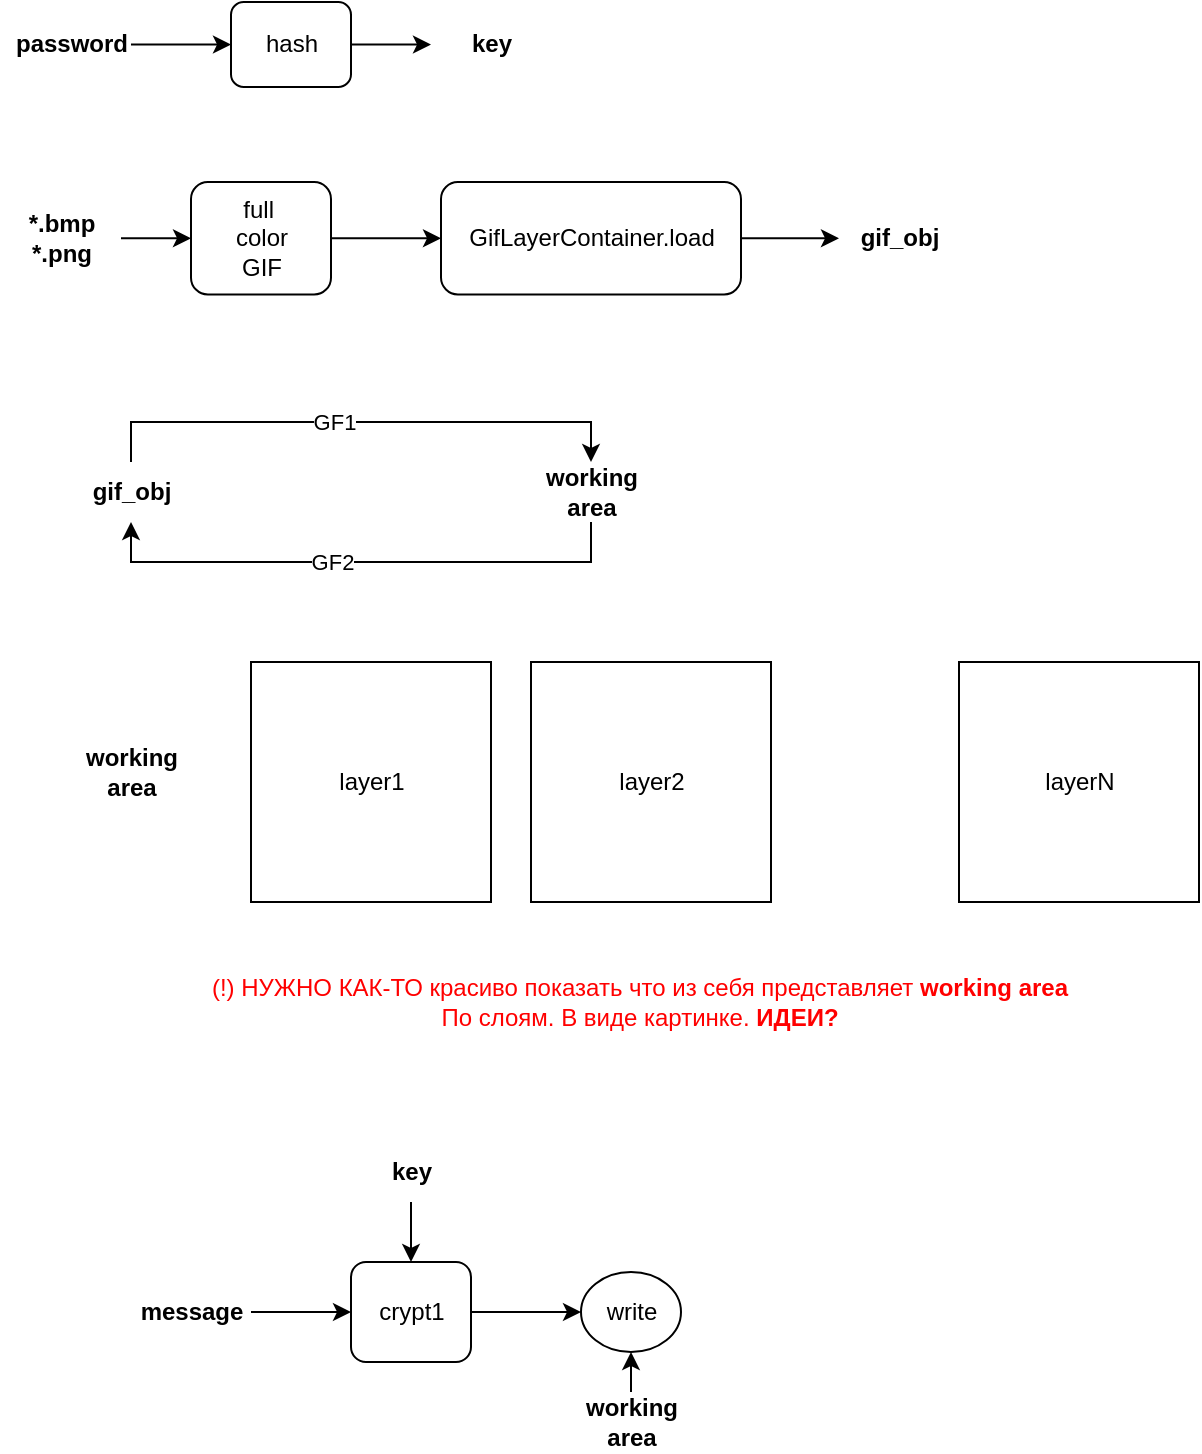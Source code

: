 <mxfile version="20.8.11" type="device"><diagram id="nro5z4aKi7qmaO7zbdLj" name="Страница 1"><mxGraphModel dx="1216" dy="1872" grid="1" gridSize="10" guides="1" tooltips="1" connect="1" arrows="1" fold="1" page="1" pageScale="1" pageWidth="827" pageHeight="1169" math="0" shadow="0"><root><mxCell id="0"/><mxCell id="1" parent="0"/><mxCell id="8dsCAJ_ZrXPzzL_X1l7p-7" style="edgeStyle=orthogonalEdgeStyle;rounded=0;orthogonalLoop=1;jettySize=auto;html=1;exitX=1;exitY=0.5;exitDx=0;exitDy=0;" parent="1" source="8dsCAJ_ZrXPzzL_X1l7p-1" edge="1"><mxGeometry relative="1" as="geometry"><mxPoint x="315.5" y="-258.75" as="targetPoint"/></mxGeometry></mxCell><mxCell id="8dsCAJ_ZrXPzzL_X1l7p-1" value="hash" style="rounded=1;whiteSpace=wrap;html=1;" parent="1" vertex="1"><mxGeometry x="215.5" y="-280" width="60" height="42.5" as="geometry"/></mxCell><mxCell id="8dsCAJ_ZrXPzzL_X1l7p-4" style="edgeStyle=orthogonalEdgeStyle;rounded=0;orthogonalLoop=1;jettySize=auto;html=1;exitX=1;exitY=0.5;exitDx=0;exitDy=0;" parent="1" source="8dsCAJ_ZrXPzzL_X1l7p-3" target="8dsCAJ_ZrXPzzL_X1l7p-1" edge="1"><mxGeometry relative="1" as="geometry"/></mxCell><mxCell id="8dsCAJ_ZrXPzzL_X1l7p-3" value="&lt;b&gt;password&lt;/b&gt;" style="text;html=1;strokeColor=none;fillColor=none;align=center;verticalAlign=middle;whiteSpace=wrap;rounded=0;" parent="1" vertex="1"><mxGeometry x="105.5" y="-273.75" width="60" height="30" as="geometry"/></mxCell><mxCell id="8dsCAJ_ZrXPzzL_X1l7p-9" value="&lt;b&gt;key&lt;/b&gt;" style="text;html=1;strokeColor=none;fillColor=none;align=center;verticalAlign=middle;whiteSpace=wrap;rounded=0;" parent="1" vertex="1"><mxGeometry x="315.5" y="-273.75" width="60" height="30" as="geometry"/></mxCell><mxCell id="8j-oBFf1KoAUEDUXhwGF-3" style="edgeStyle=orthogonalEdgeStyle;rounded=0;orthogonalLoop=1;jettySize=auto;html=1;exitX=1;exitY=0.5;exitDx=0;exitDy=0;entryX=0;entryY=0.5;entryDx=0;entryDy=0;" edge="1" parent="1" source="8j-oBFf1KoAUEDUXhwGF-1" target="8j-oBFf1KoAUEDUXhwGF-2"><mxGeometry relative="1" as="geometry"/></mxCell><mxCell id="8j-oBFf1KoAUEDUXhwGF-1" value="&lt;b&gt;*.bmp&lt;br&gt;*.png&lt;br&gt;&lt;/b&gt;" style="text;html=1;strokeColor=none;fillColor=none;align=center;verticalAlign=middle;whiteSpace=wrap;rounded=0;" vertex="1" parent="1"><mxGeometry x="100.5" y="-176.87" width="60" height="30" as="geometry"/></mxCell><mxCell id="8j-oBFf1KoAUEDUXhwGF-2" value="full&amp;nbsp;&lt;br&gt;color&lt;br&gt;GIF" style="rounded=1;whiteSpace=wrap;html=1;" vertex="1" parent="1"><mxGeometry x="195.5" y="-189.99" width="70" height="56.25" as="geometry"/></mxCell><mxCell id="8j-oBFf1KoAUEDUXhwGF-4" style="edgeStyle=orthogonalEdgeStyle;rounded=0;orthogonalLoop=1;jettySize=auto;html=1;exitX=1;exitY=0.5;exitDx=0;exitDy=0;" edge="1" parent="1" source="8j-oBFf1KoAUEDUXhwGF-2"><mxGeometry relative="1" as="geometry"><mxPoint x="325.5" y="-162.37" as="sourcePoint"/><mxPoint x="320.5" y="-161.87" as="targetPoint"/></mxGeometry></mxCell><mxCell id="8j-oBFf1KoAUEDUXhwGF-7" style="edgeStyle=orthogonalEdgeStyle;rounded=0;orthogonalLoop=1;jettySize=auto;html=1;exitX=1;exitY=0.5;exitDx=0;exitDy=0;entryX=0;entryY=0.5;entryDx=0;entryDy=0;" edge="1" parent="1" source="8j-oBFf1KoAUEDUXhwGF-5" target="8j-oBFf1KoAUEDUXhwGF-6"><mxGeometry relative="1" as="geometry"/></mxCell><mxCell id="8j-oBFf1KoAUEDUXhwGF-5" value="GifLayerContainer.load" style="rounded=1;whiteSpace=wrap;html=1;" vertex="1" parent="1"><mxGeometry x="320.5" y="-190" width="150" height="56.25" as="geometry"/></mxCell><mxCell id="8j-oBFf1KoAUEDUXhwGF-6" value="&lt;b&gt;gif_obj&lt;br&gt;&lt;/b&gt;" style="text;html=1;strokeColor=none;fillColor=none;align=center;verticalAlign=middle;whiteSpace=wrap;rounded=0;" vertex="1" parent="1"><mxGeometry x="519.5" y="-176.88" width="60" height="30" as="geometry"/></mxCell><mxCell id="8j-oBFf1KoAUEDUXhwGF-10" style="edgeStyle=orthogonalEdgeStyle;rounded=0;orthogonalLoop=1;jettySize=auto;html=1;exitX=0.5;exitY=0;exitDx=0;exitDy=0;entryX=0.5;entryY=0;entryDx=0;entryDy=0;" edge="1" parent="1" source="8j-oBFf1KoAUEDUXhwGF-8" target="8j-oBFf1KoAUEDUXhwGF-9"><mxGeometry relative="1" as="geometry"/></mxCell><mxCell id="8j-oBFf1KoAUEDUXhwGF-12" value="GF1" style="edgeLabel;html=1;align=center;verticalAlign=middle;resizable=0;points=[];" vertex="1" connectable="0" parent="8j-oBFf1KoAUEDUXhwGF-10"><mxGeometry x="-0.102" relative="1" as="geometry"><mxPoint as="offset"/></mxGeometry></mxCell><mxCell id="8j-oBFf1KoAUEDUXhwGF-8" value="&lt;b&gt;gif_obj&lt;br&gt;&lt;/b&gt;" style="text;html=1;strokeColor=none;fillColor=none;align=center;verticalAlign=middle;whiteSpace=wrap;rounded=0;" vertex="1" parent="1"><mxGeometry x="135.5" y="-50" width="60" height="30" as="geometry"/></mxCell><mxCell id="8j-oBFf1KoAUEDUXhwGF-11" style="edgeStyle=orthogonalEdgeStyle;rounded=0;orthogonalLoop=1;jettySize=auto;html=1;exitX=0.5;exitY=1;exitDx=0;exitDy=0;entryX=0.5;entryY=1;entryDx=0;entryDy=0;" edge="1" parent="1" source="8j-oBFf1KoAUEDUXhwGF-9" target="8j-oBFf1KoAUEDUXhwGF-8"><mxGeometry relative="1" as="geometry"/></mxCell><mxCell id="8j-oBFf1KoAUEDUXhwGF-13" value="GF2" style="edgeLabel;html=1;align=center;verticalAlign=middle;resizable=0;points=[];" vertex="1" connectable="0" parent="8j-oBFf1KoAUEDUXhwGF-11"><mxGeometry x="0.079" y="3" relative="1" as="geometry"><mxPoint x="-4" y="-3" as="offset"/></mxGeometry></mxCell><mxCell id="8j-oBFf1KoAUEDUXhwGF-9" value="&lt;div style=&quot;&quot;&gt;&lt;b&gt;working area&lt;/b&gt;&lt;/div&gt;" style="text;html=1;strokeColor=none;fillColor=none;align=center;verticalAlign=middle;whiteSpace=wrap;rounded=0;" vertex="1" parent="1"><mxGeometry x="365.5" y="-50" width="60" height="30" as="geometry"/></mxCell><mxCell id="8j-oBFf1KoAUEDUXhwGF-21" style="edgeStyle=orthogonalEdgeStyle;rounded=0;orthogonalLoop=1;jettySize=auto;html=1;exitX=0.5;exitY=0;exitDx=0;exitDy=0;entryX=0.5;entryY=1;entryDx=0;entryDy=0;" edge="1" parent="1" source="8j-oBFf1KoAUEDUXhwGF-14" target="8j-oBFf1KoAUEDUXhwGF-20"><mxGeometry relative="1" as="geometry"/></mxCell><mxCell id="8j-oBFf1KoAUEDUXhwGF-14" value="&lt;div style=&quot;&quot;&gt;&lt;b&gt;working area&lt;/b&gt;&lt;/div&gt;" style="text;html=1;strokeColor=none;fillColor=none;align=center;verticalAlign=middle;whiteSpace=wrap;rounded=0;" vertex="1" parent="1"><mxGeometry x="385.5" y="415" width="60" height="30" as="geometry"/></mxCell><mxCell id="8j-oBFf1KoAUEDUXhwGF-15" style="edgeStyle=orthogonalEdgeStyle;rounded=0;orthogonalLoop=1;jettySize=auto;html=1;exitX=1;exitY=0.5;exitDx=0;exitDy=0;" edge="1" parent="1" source="8j-oBFf1KoAUEDUXhwGF-16" target="8j-oBFf1KoAUEDUXhwGF-17"><mxGeometry relative="1" as="geometry"/></mxCell><mxCell id="8j-oBFf1KoAUEDUXhwGF-16" value="&lt;b&gt;message&lt;/b&gt;" style="text;html=1;strokeColor=none;fillColor=none;align=center;verticalAlign=middle;whiteSpace=wrap;rounded=0;" vertex="1" parent="1"><mxGeometry x="165.5" y="360" width="60" height="30" as="geometry"/></mxCell><mxCell id="8j-oBFf1KoAUEDUXhwGF-22" style="edgeStyle=orthogonalEdgeStyle;rounded=0;orthogonalLoop=1;jettySize=auto;html=1;exitX=1;exitY=0.5;exitDx=0;exitDy=0;" edge="1" parent="1" source="8j-oBFf1KoAUEDUXhwGF-17" target="8j-oBFf1KoAUEDUXhwGF-20"><mxGeometry relative="1" as="geometry"/></mxCell><mxCell id="8j-oBFf1KoAUEDUXhwGF-17" value="crypt1" style="rounded=1;whiteSpace=wrap;html=1;" vertex="1" parent="1"><mxGeometry x="275.5" y="350" width="60" height="50" as="geometry"/></mxCell><mxCell id="8j-oBFf1KoAUEDUXhwGF-18" style="edgeStyle=orthogonalEdgeStyle;rounded=0;orthogonalLoop=1;jettySize=auto;html=1;exitX=0.5;exitY=1;exitDx=0;exitDy=0;entryX=0.5;entryY=0;entryDx=0;entryDy=0;" edge="1" parent="1" source="8j-oBFf1KoAUEDUXhwGF-19" target="8j-oBFf1KoAUEDUXhwGF-17"><mxGeometry relative="1" as="geometry"/></mxCell><mxCell id="8j-oBFf1KoAUEDUXhwGF-19" value="&lt;b&gt;key&lt;/b&gt;" style="text;html=1;strokeColor=none;fillColor=none;align=center;verticalAlign=middle;whiteSpace=wrap;rounded=0;" vertex="1" parent="1"><mxGeometry x="275.5" y="290" width="60" height="30" as="geometry"/></mxCell><mxCell id="8j-oBFf1KoAUEDUXhwGF-20" value="write" style="ellipse;whiteSpace=wrap;html=1;" vertex="1" parent="1"><mxGeometry x="390.5" y="355" width="50" height="40" as="geometry"/></mxCell><mxCell id="8j-oBFf1KoAUEDUXhwGF-25" value="&lt;div style=&quot;&quot;&gt;&lt;b&gt;working area&lt;/b&gt;&lt;/div&gt;" style="text;html=1;strokeColor=none;fillColor=none;align=center;verticalAlign=middle;whiteSpace=wrap;rounded=0;" vertex="1" parent="1"><mxGeometry x="135.5" y="90" width="60" height="30" as="geometry"/></mxCell><mxCell id="8j-oBFf1KoAUEDUXhwGF-26" value="layer1" style="rounded=0;whiteSpace=wrap;html=1;" vertex="1" parent="1"><mxGeometry x="225.5" y="50" width="120" height="120" as="geometry"/></mxCell><mxCell id="8j-oBFf1KoAUEDUXhwGF-27" value="layer2" style="rounded=0;whiteSpace=wrap;html=1;" vertex="1" parent="1"><mxGeometry x="365.5" y="50" width="120" height="120" as="geometry"/></mxCell><mxCell id="8j-oBFf1KoAUEDUXhwGF-28" value="layerN" style="rounded=0;whiteSpace=wrap;html=1;" vertex="1" parent="1"><mxGeometry x="579.5" y="50" width="120" height="120" as="geometry"/></mxCell><mxCell id="8j-oBFf1KoAUEDUXhwGF-29" value="&lt;font color=&quot;#ff0000&quot;&gt;(!) НУЖНО КАК-ТО красиво показать что из себя представляет&amp;nbsp;&lt;/font&gt;&lt;span style=&quot;border-color: var(--border-color);&quot;&gt;&lt;font color=&quot;#ff0000&quot;&gt;&lt;b&gt;working area&lt;/b&gt;&lt;br&gt;По слоям. В виде картинке. &lt;b&gt;ИДЕИ?&lt;/b&gt;&lt;/font&gt;&lt;br&gt;&lt;/span&gt;" style="text;html=1;strokeColor=none;fillColor=none;align=center;verticalAlign=middle;whiteSpace=wrap;rounded=0;" vertex="1" parent="1"><mxGeometry x="190" y="190" width="460" height="60" as="geometry"/></mxCell></root></mxGraphModel></diagram></mxfile>